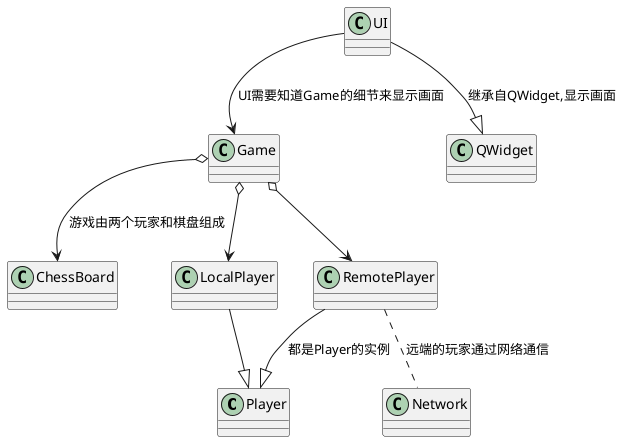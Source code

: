 @startuml "class"

class Player
class Game
class ChessBoard
class UI

UI --|> QWidget : 继承自QWidget,显示画面
UI --> Game : UI需要知道Game的细节来显示画面
Game o--> LocalPlayer 
Game o--> RemotePlayer
Game o--> ChessBoard : 游戏由两个玩家和棋盘组成

LocalPlayer --|> Player
RemotePlayer --|> Player : 都是Player的实例

RemotePlayer .. Network : 远端的玩家通过网络通信






@enduml